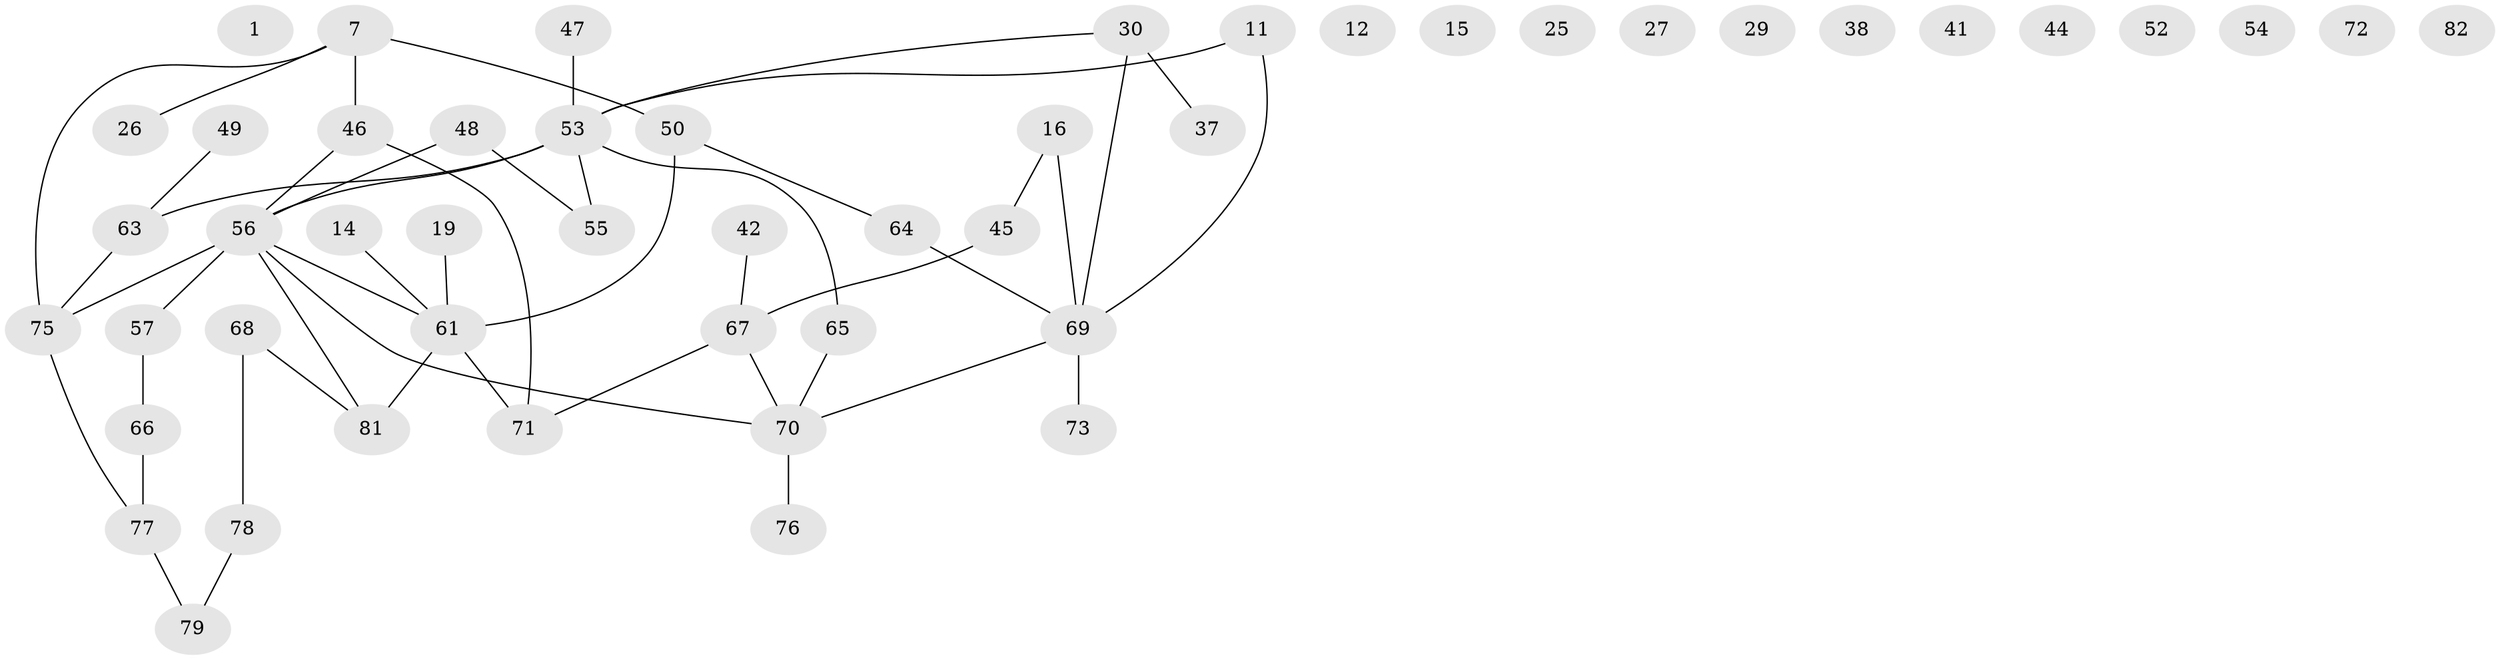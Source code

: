 // original degree distribution, {0: 0.15853658536585366, 2: 0.2804878048780488, 1: 0.17073170731707318, 3: 0.23170731707317074, 5: 0.04878048780487805, 7: 0.012195121951219513, 4: 0.08536585365853659, 6: 0.012195121951219513}
// Generated by graph-tools (version 1.1) at 2025/43/03/04/25 21:43:33]
// undirected, 49 vertices, 49 edges
graph export_dot {
graph [start="1"]
  node [color=gray90,style=filled];
  1;
  7;
  11;
  12;
  14;
  15;
  16;
  19;
  25;
  26;
  27;
  29;
  30;
  37 [super="+4"];
  38;
  41;
  42;
  44;
  45 [super="+32+8"];
  46;
  47;
  48;
  49;
  50 [super="+35"];
  52;
  53 [super="+13+23+34"];
  54;
  55;
  56 [super="+33"];
  57;
  61 [super="+60"];
  63;
  64 [super="+58"];
  65;
  66;
  67 [super="+6"];
  68;
  69 [super="+22"];
  70 [super="+39+24+40"];
  71 [super="+31+59"];
  72;
  73;
  75 [super="+5+2+51"];
  76;
  77 [super="+18+74"];
  78 [super="+28"];
  79;
  81 [super="+62+80"];
  82;
  7 -- 26;
  7 -- 46;
  7 -- 50 [weight=2];
  7 -- 75;
  11 -- 69;
  11 -- 53;
  14 -- 61;
  16 -- 45;
  16 -- 69 [weight=2];
  19 -- 61;
  30 -- 69 [weight=2];
  30 -- 53;
  30 -- 37;
  42 -- 67;
  45 -- 67;
  46 -- 71;
  46 -- 56;
  47 -- 53;
  48 -- 55;
  48 -- 56;
  49 -- 63;
  50 -- 61 [weight=2];
  50 -- 64;
  53 -- 55;
  53 -- 63;
  53 -- 65;
  53 -- 56 [weight=2];
  56 -- 81;
  56 -- 70;
  56 -- 57;
  56 -- 75;
  56 -- 61;
  57 -- 66;
  61 -- 71;
  61 -- 81 [weight=2];
  63 -- 75 [weight=2];
  64 -- 69;
  65 -- 70;
  66 -- 77;
  67 -- 70;
  67 -- 71;
  68 -- 78;
  68 -- 81;
  69 -- 73;
  69 -- 70;
  70 -- 76;
  75 -- 77;
  77 -- 79;
  78 -- 79;
}
